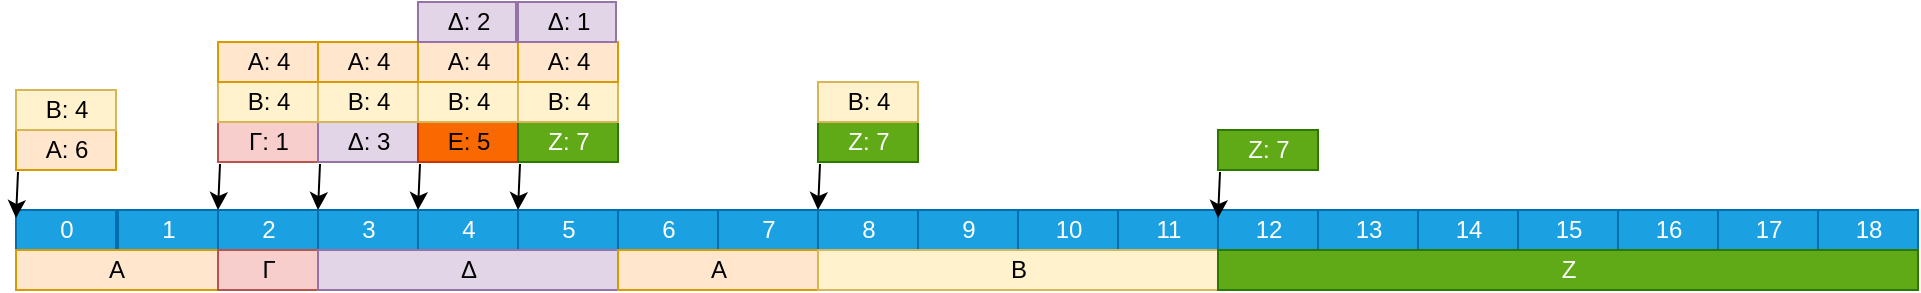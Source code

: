 <mxfile version="20.7.4" type="device"><diagram name="Page-1" id="2c4490ee-f0b8-94ab-5012-d5dc3445f7a3"><mxGraphModel dx="1434" dy="786" grid="1" gridSize="10" guides="1" tooltips="1" connect="0" arrows="1" fold="1" page="1" pageScale="1.5" pageWidth="1169" pageHeight="826" background="none" math="0" shadow="0"><root><mxCell id="0" style=";html=1;"/><mxCell id="1" style=";html=1;" parent="0"/><mxCell id="7a8b956e7d50b54d-360" value="1" style="align=center;html=1;fillColor=#1ba1e2;fontColor=#ffffff;strokeColor=#006EAF;" parent="1" vertex="1"><mxGeometry x="311" y="434" width="50" height="20" as="geometry"/></mxCell><mxCell id="ocXXfXh9jtsV70e3W2vZ-2" value="2" style="align=center;html=1;fillColor=#1ba1e2;fontColor=#ffffff;strokeColor=#006EAF;" parent="1" vertex="1"><mxGeometry x="361" y="434" width="50" height="20" as="geometry"/></mxCell><mxCell id="ocXXfXh9jtsV70e3W2vZ-3" value="3" style="align=center;html=1;fillColor=#1ba1e2;fontColor=#ffffff;strokeColor=#006EAF;" parent="1" vertex="1"><mxGeometry x="411" y="434" width="50" height="20" as="geometry"/></mxCell><mxCell id="ocXXfXh9jtsV70e3W2vZ-4" value="4" style="align=center;html=1;fillColor=#1ba1e2;fontColor=#ffffff;strokeColor=#006EAF;" parent="1" vertex="1"><mxGeometry x="461" y="434" width="50" height="20" as="geometry"/></mxCell><mxCell id="ocXXfXh9jtsV70e3W2vZ-5" value="5" style="align=center;html=1;fillColor=#1ba1e2;fontColor=#ffffff;strokeColor=#006EAF;" parent="1" vertex="1"><mxGeometry x="511" y="434" width="50" height="20" as="geometry"/></mxCell><mxCell id="ocXXfXh9jtsV70e3W2vZ-6" value="6" style="align=center;html=1;fillColor=#1ba1e2;fontColor=#ffffff;strokeColor=#006EAF;" parent="1" vertex="1"><mxGeometry x="561" y="434" width="50" height="20" as="geometry"/></mxCell><mxCell id="ocXXfXh9jtsV70e3W2vZ-7" value="7" style="align=center;html=1;fillColor=#1ba1e2;fontColor=#ffffff;strokeColor=#006EAF;" parent="1" vertex="1"><mxGeometry x="611" y="434" width="50" height="20" as="geometry"/></mxCell><mxCell id="ocXXfXh9jtsV70e3W2vZ-8" value="8" style="align=center;html=1;fillColor=#1ba1e2;fontColor=#ffffff;strokeColor=#006EAF;" parent="1" vertex="1"><mxGeometry x="661" y="434" width="50" height="20" as="geometry"/></mxCell><mxCell id="ocXXfXh9jtsV70e3W2vZ-9" value="9" style="align=center;html=1;fillColor=#1ba1e2;fontColor=#ffffff;strokeColor=#006EAF;" parent="1" vertex="1"><mxGeometry x="711" y="434" width="50" height="20" as="geometry"/></mxCell><mxCell id="ocXXfXh9jtsV70e3W2vZ-10" value="10" style="align=center;html=1;fillColor=#1ba1e2;fontColor=#ffffff;strokeColor=#006EAF;" parent="1" vertex="1"><mxGeometry x="761" y="434" width="50" height="20" as="geometry"/></mxCell><mxCell id="ocXXfXh9jtsV70e3W2vZ-11" value="11" style="align=center;html=1;fillColor=#1ba1e2;fontColor=#ffffff;strokeColor=#006EAF;" parent="1" vertex="1"><mxGeometry x="811" y="434" width="50" height="20" as="geometry"/></mxCell><mxCell id="ocXXfXh9jtsV70e3W2vZ-12" value="12" style="align=center;html=1;fillColor=#1ba1e2;fontColor=#ffffff;strokeColor=#006EAF;" parent="1" vertex="1"><mxGeometry x="861" y="434" width="50" height="20" as="geometry"/></mxCell><mxCell id="ocXXfXh9jtsV70e3W2vZ-13" value="13" style="align=center;html=1;fillColor=#1ba1e2;fontColor=#ffffff;strokeColor=#006EAF;" parent="1" vertex="1"><mxGeometry x="911" y="434" width="50" height="20" as="geometry"/></mxCell><mxCell id="ocXXfXh9jtsV70e3W2vZ-14" value="14" style="align=center;html=1;fillColor=#1ba1e2;fontColor=#ffffff;strokeColor=#006EAF;" parent="1" vertex="1"><mxGeometry x="961" y="434" width="50" height="20" as="geometry"/></mxCell><mxCell id="ocXXfXh9jtsV70e3W2vZ-15" value="15" style="align=center;html=1;fillColor=#1ba1e2;fontColor=#ffffff;strokeColor=#006EAF;" parent="1" vertex="1"><mxGeometry x="1011" y="434" width="50" height="20" as="geometry"/></mxCell><mxCell id="ocXXfXh9jtsV70e3W2vZ-16" value="16" style="align=center;html=1;fillColor=#1ba1e2;fontColor=#ffffff;strokeColor=#006EAF;" parent="1" vertex="1"><mxGeometry x="1061" y="434" width="50" height="20" as="geometry"/></mxCell><mxCell id="ocXXfXh9jtsV70e3W2vZ-17" value="17" style="align=center;html=1;fillColor=#1ba1e2;fontColor=#ffffff;strokeColor=#006EAF;" parent="1" vertex="1"><mxGeometry x="1111" y="434" width="50" height="20" as="geometry"/></mxCell><mxCell id="ocXXfXh9jtsV70e3W2vZ-18" value="18" style="align=center;html=1;fillColor=#1ba1e2;fontColor=#ffffff;strokeColor=#006EAF;" parent="1" vertex="1"><mxGeometry x="1161" y="434" width="50" height="20" as="geometry"/></mxCell><mxCell id="ocXXfXh9jtsV70e3W2vZ-27" value="" style="align=left;html=1;" parent="1" vertex="1"><mxGeometry x="311" y="454" width="50" height="20" as="geometry"/></mxCell><mxCell id="ocXXfXh9jtsV70e3W2vZ-28" value="" style="align=left;html=1;" parent="1" vertex="1"><mxGeometry x="361" y="454" width="50" height="20" as="geometry"/></mxCell><mxCell id="ocXXfXh9jtsV70e3W2vZ-29" value="" style="align=left;html=1;" parent="1" vertex="1"><mxGeometry x="411" y="454" width="50" height="20" as="geometry"/></mxCell><mxCell id="ocXXfXh9jtsV70e3W2vZ-30" value="" style="align=left;html=1;" parent="1" vertex="1"><mxGeometry x="461" y="454" width="50" height="20" as="geometry"/></mxCell><mxCell id="ocXXfXh9jtsV70e3W2vZ-31" value="" style="align=left;html=1;" parent="1" vertex="1"><mxGeometry x="511" y="454" width="50" height="20" as="geometry"/></mxCell><mxCell id="ocXXfXh9jtsV70e3W2vZ-32" value="" style="align=left;html=1;" parent="1" vertex="1"><mxGeometry x="561" y="454" width="50" height="20" as="geometry"/></mxCell><mxCell id="ocXXfXh9jtsV70e3W2vZ-33" value="" style="align=left;html=1;" parent="1" vertex="1"><mxGeometry x="611" y="454" width="50" height="20" as="geometry"/></mxCell><mxCell id="ocXXfXh9jtsV70e3W2vZ-34" value="" style="align=left;html=1;" parent="1" vertex="1"><mxGeometry x="661" y="454" width="50" height="20" as="geometry"/></mxCell><mxCell id="ocXXfXh9jtsV70e3W2vZ-35" value="" style="align=left;html=1;" parent="1" vertex="1"><mxGeometry x="711" y="454" width="50" height="20" as="geometry"/></mxCell><mxCell id="ocXXfXh9jtsV70e3W2vZ-36" value="" style="align=left;html=1;" parent="1" vertex="1"><mxGeometry x="761" y="454" width="50" height="20" as="geometry"/></mxCell><mxCell id="ocXXfXh9jtsV70e3W2vZ-37" value="" style="align=left;html=1;" parent="1" vertex="1"><mxGeometry x="811" y="454" width="50" height="20" as="geometry"/></mxCell><mxCell id="ocXXfXh9jtsV70e3W2vZ-38" value="" style="align=left;html=1;" parent="1" vertex="1"><mxGeometry x="861" y="454" width="50" height="20" as="geometry"/></mxCell><mxCell id="ocXXfXh9jtsV70e3W2vZ-39" value="" style="align=left;html=1;" parent="1" vertex="1"><mxGeometry x="911" y="454" width="50" height="20" as="geometry"/></mxCell><mxCell id="ocXXfXh9jtsV70e3W2vZ-40" value="" style="align=left;html=1;" parent="1" vertex="1"><mxGeometry x="961" y="454" width="50" height="20" as="geometry"/></mxCell><mxCell id="ocXXfXh9jtsV70e3W2vZ-41" value="" style="align=left;html=1;" parent="1" vertex="1"><mxGeometry x="1011" y="454" width="50" height="20" as="geometry"/></mxCell><mxCell id="ocXXfXh9jtsV70e3W2vZ-42" value="" style="align=left;html=1;" parent="1" vertex="1"><mxGeometry x="1061" y="454" width="50" height="20" as="geometry"/></mxCell><mxCell id="ocXXfXh9jtsV70e3W2vZ-43" value="" style="align=left;html=1;" parent="1" vertex="1"><mxGeometry x="1111" y="454" width="50" height="20" as="geometry"/></mxCell><mxCell id="ocXXfXh9jtsV70e3W2vZ-44" value="" style="align=left;html=1;" parent="1" vertex="1"><mxGeometry x="1161" y="454" width="50" height="20" as="geometry"/></mxCell><mxCell id="7gF0Tf_g5iMxFU4RPI8y-6" value="Γ: 1" style="align=center;html=1;fillColor=#f8cecc;strokeColor=#b85450;" vertex="1" parent="1"><mxGeometry x="361" y="390" width="50" height="20" as="geometry"/></mxCell><mxCell id="7gF0Tf_g5iMxFU4RPI8y-7" value="" style="endArrow=classic;html=1;rounded=0;entryX=0;entryY=0.2;entryDx=0;entryDy=0;entryPerimeter=0;exitX=0.02;exitY=1.05;exitDx=0;exitDy=0;exitPerimeter=0;" edge="1" parent="1" source="7gF0Tf_g5iMxFU4RPI8y-6"><mxGeometry width="50" height="50" relative="1" as="geometry"><mxPoint x="781" y="520" as="sourcePoint"/><mxPoint x="361" y="434" as="targetPoint"/></mxGeometry></mxCell><mxCell id="7gF0Tf_g5iMxFU4RPI8y-8" value="0" style="align=center;html=1;fillColor=#1ba1e2;fontColor=#ffffff;strokeColor=#006EAF;" vertex="1" parent="1"><mxGeometry x="260" y="434" width="50" height="20" as="geometry"/></mxCell><mxCell id="7gF0Tf_g5iMxFU4RPI8y-10" value="" style="align=left;html=1;" vertex="1" parent="1"><mxGeometry x="260" y="454" width="50" height="20" as="geometry"/></mxCell><mxCell id="7gF0Tf_g5iMxFU4RPI8y-13" value="A: 6" style="align=center;html=1;fillColor=#ffe6cc;strokeColor=#d79b00;" vertex="1" parent="1"><mxGeometry x="260" y="394" width="50" height="20" as="geometry"/></mxCell><mxCell id="7gF0Tf_g5iMxFU4RPI8y-14" value="B: 4" style="align=center;html=1;fillColor=#fff2cc;strokeColor=#d6b656;" vertex="1" parent="1"><mxGeometry x="260" y="374" width="50" height="20" as="geometry"/></mxCell><mxCell id="7gF0Tf_g5iMxFU4RPI8y-15" value="" style="endArrow=classic;html=1;rounded=0;entryX=0;entryY=0.2;entryDx=0;entryDy=0;entryPerimeter=0;exitX=0.02;exitY=1.05;exitDx=0;exitDy=0;exitPerimeter=0;" edge="1" parent="1" source="7gF0Tf_g5iMxFU4RPI8y-13" target="7gF0Tf_g5iMxFU4RPI8y-8"><mxGeometry width="50" height="50" relative="1" as="geometry"><mxPoint x="680" y="524" as="sourcePoint"/><mxPoint x="730" y="474" as="targetPoint"/></mxGeometry></mxCell><mxCell id="7gF0Tf_g5iMxFU4RPI8y-18" value="Α" style="rounded=0;whiteSpace=wrap;html=1;fillColor=#ffe6cc;strokeColor=#d79b00;" vertex="1" parent="1"><mxGeometry x="260" y="454" width="101" height="20" as="geometry"/></mxCell><mxCell id="7gF0Tf_g5iMxFU4RPI8y-19" value="B: 4" style="align=center;html=1;fillColor=#fff2cc;strokeColor=#d6b656;" vertex="1" parent="1"><mxGeometry x="361" y="370" width="50" height="20" as="geometry"/></mxCell><mxCell id="7gF0Tf_g5iMxFU4RPI8y-20" value="A: 4" style="align=center;html=1;fillColor=#ffe6cc;strokeColor=#d79b00;" vertex="1" parent="1"><mxGeometry x="361" y="350" width="50" height="20" as="geometry"/></mxCell><mxCell id="7gF0Tf_g5iMxFU4RPI8y-21" value="Γ" style="align=center;html=1;fillColor=#f8cecc;strokeColor=#b85450;" vertex="1" parent="1"><mxGeometry x="361" y="454" width="50" height="20" as="geometry"/></mxCell><mxCell id="7gF0Tf_g5iMxFU4RPI8y-22" value="Δ: 3" style="align=center;html=1;fillColor=#e1d5e7;strokeColor=#9673a6;" vertex="1" parent="1"><mxGeometry x="411" y="390" width="50" height="20" as="geometry"/></mxCell><mxCell id="7gF0Tf_g5iMxFU4RPI8y-23" value="" style="endArrow=classic;html=1;rounded=0;entryX=0;entryY=0.2;entryDx=0;entryDy=0;entryPerimeter=0;exitX=0.02;exitY=1.05;exitDx=0;exitDy=0;exitPerimeter=0;" edge="1" parent="1" source="7gF0Tf_g5iMxFU4RPI8y-22"><mxGeometry width="50" height="50" relative="1" as="geometry"><mxPoint x="831" y="520" as="sourcePoint"/><mxPoint x="411" y="434" as="targetPoint"/></mxGeometry></mxCell><mxCell id="7gF0Tf_g5iMxFU4RPI8y-24" value="B: 4" style="align=center;html=1;fillColor=#fff2cc;strokeColor=#d6b656;" vertex="1" parent="1"><mxGeometry x="411" y="370" width="50" height="20" as="geometry"/></mxCell><mxCell id="7gF0Tf_g5iMxFU4RPI8y-25" value="A: 4" style="align=center;html=1;fillColor=#ffe6cc;strokeColor=#d79b00;" vertex="1" parent="1"><mxGeometry x="411" y="350" width="50" height="20" as="geometry"/></mxCell><mxCell id="7gF0Tf_g5iMxFU4RPI8y-26" value="Δ" style="align=center;html=1;fillColor=#e1d5e7;strokeColor=#9673a6;" vertex="1" parent="1"><mxGeometry x="411" y="454" width="150" height="20" as="geometry"/></mxCell><mxCell id="7gF0Tf_g5iMxFU4RPI8y-27" value="Ε: 5" style="align=center;html=1;fillColor=#fa6800;strokeColor=#C73500;fontColor=#000000;" vertex="1" parent="1"><mxGeometry x="461" y="390" width="50" height="20" as="geometry"/></mxCell><mxCell id="7gF0Tf_g5iMxFU4RPI8y-28" value="" style="endArrow=classic;html=1;rounded=0;entryX=0;entryY=0.2;entryDx=0;entryDy=0;entryPerimeter=0;exitX=0.02;exitY=1.05;exitDx=0;exitDy=0;exitPerimeter=0;" edge="1" parent="1" source="7gF0Tf_g5iMxFU4RPI8y-27"><mxGeometry width="50" height="50" relative="1" as="geometry"><mxPoint x="881" y="520" as="sourcePoint"/><mxPoint x="461" y="434" as="targetPoint"/></mxGeometry></mxCell><mxCell id="7gF0Tf_g5iMxFU4RPI8y-29" value="B: 4" style="align=center;html=1;fillColor=#fff2cc;strokeColor=#d6b656;" vertex="1" parent="1"><mxGeometry x="461" y="370" width="50" height="20" as="geometry"/></mxCell><mxCell id="7gF0Tf_g5iMxFU4RPI8y-30" value="A: 4" style="align=center;html=1;fillColor=#ffe6cc;strokeColor=#d79b00;" vertex="1" parent="1"><mxGeometry x="461" y="350" width="50" height="20" as="geometry"/></mxCell><mxCell id="7gF0Tf_g5iMxFU4RPI8y-31" value="Ζ: 7" style="align=center;html=1;fillColor=#60a917;strokeColor=#2D7600;fontColor=#ffffff;" vertex="1" parent="1"><mxGeometry x="511" y="390" width="50" height="20" as="geometry"/></mxCell><mxCell id="7gF0Tf_g5iMxFU4RPI8y-32" value="" style="endArrow=classic;html=1;rounded=0;entryX=0;entryY=0.2;entryDx=0;entryDy=0;entryPerimeter=0;exitX=0.02;exitY=1.05;exitDx=0;exitDy=0;exitPerimeter=0;" edge="1" parent="1" source="7gF0Tf_g5iMxFU4RPI8y-31"><mxGeometry width="50" height="50" relative="1" as="geometry"><mxPoint x="931" y="520" as="sourcePoint"/><mxPoint x="511" y="434" as="targetPoint"/></mxGeometry></mxCell><mxCell id="7gF0Tf_g5iMxFU4RPI8y-33" value="B: 4" style="align=center;html=1;fillColor=#fff2cc;strokeColor=#d6b656;" vertex="1" parent="1"><mxGeometry x="511" y="370" width="50" height="20" as="geometry"/></mxCell><mxCell id="7gF0Tf_g5iMxFU4RPI8y-34" value="A: 4" style="align=center;html=1;fillColor=#ffe6cc;strokeColor=#d79b00;" vertex="1" parent="1"><mxGeometry x="511" y="350" width="50" height="20" as="geometry"/></mxCell><mxCell id="7gF0Tf_g5iMxFU4RPI8y-35" value="Α" style="align=center;html=1;fillColor=#ffe6cc;strokeColor=#d79b00;" vertex="1" parent="1"><mxGeometry x="561" y="454" width="100" height="20" as="geometry"/></mxCell><mxCell id="7gF0Tf_g5iMxFU4RPI8y-36" value="Ζ: 7" style="align=center;html=1;fillColor=#60a917;strokeColor=#2D7600;fontColor=#ffffff;" vertex="1" parent="1"><mxGeometry x="661" y="390" width="50" height="20" as="geometry"/></mxCell><mxCell id="7gF0Tf_g5iMxFU4RPI8y-37" value="" style="endArrow=classic;html=1;rounded=0;entryX=0;entryY=0.2;entryDx=0;entryDy=0;entryPerimeter=0;exitX=0.02;exitY=1.05;exitDx=0;exitDy=0;exitPerimeter=0;" edge="1" parent="1" source="7gF0Tf_g5iMxFU4RPI8y-36"><mxGeometry width="50" height="50" relative="1" as="geometry"><mxPoint x="1081" y="520" as="sourcePoint"/><mxPoint x="661" y="434" as="targetPoint"/></mxGeometry></mxCell><mxCell id="7gF0Tf_g5iMxFU4RPI8y-38" value="B: 4" style="align=center;html=1;fillColor=#fff2cc;strokeColor=#d6b656;" vertex="1" parent="1"><mxGeometry x="661" y="370" width="50" height="20" as="geometry"/></mxCell><mxCell id="7gF0Tf_g5iMxFU4RPI8y-39" value="Β" style="align=center;html=1;fillColor=#fff2cc;strokeColor=#d6b656;" vertex="1" parent="1"><mxGeometry x="661" y="454" width="200" height="20" as="geometry"/></mxCell><mxCell id="7gF0Tf_g5iMxFU4RPI8y-40" value="Ζ: 7" style="align=center;html=1;fillColor=#60a917;strokeColor=#2D7600;fontColor=#ffffff;" vertex="1" parent="1"><mxGeometry x="861" y="394" width="50" height="20" as="geometry"/></mxCell><mxCell id="7gF0Tf_g5iMxFU4RPI8y-41" value="" style="endArrow=classic;html=1;rounded=0;entryX=0;entryY=0.2;entryDx=0;entryDy=0;entryPerimeter=0;exitX=0.02;exitY=1.05;exitDx=0;exitDy=0;exitPerimeter=0;" edge="1" parent="1" source="7gF0Tf_g5iMxFU4RPI8y-40"><mxGeometry width="50" height="50" relative="1" as="geometry"><mxPoint x="1281" y="524" as="sourcePoint"/><mxPoint x="861" y="438" as="targetPoint"/></mxGeometry></mxCell><mxCell id="7gF0Tf_g5iMxFU4RPI8y-42" value="Ζ" style="align=center;html=1;fillColor=#60a917;strokeColor=#2D7600;fontColor=#ffffff;" vertex="1" parent="1"><mxGeometry x="861" y="454" width="350" height="20" as="geometry"/></mxCell><mxCell id="7gF0Tf_g5iMxFU4RPI8y-43" value="Δ: 2" style="align=center;html=1;fillColor=#e1d5e7;strokeColor=#9673a6;" vertex="1" parent="1"><mxGeometry x="461" y="330" width="49" height="20" as="geometry"/></mxCell><mxCell id="7gF0Tf_g5iMxFU4RPI8y-44" value="Δ: 1" style="align=center;html=1;fillColor=#e1d5e7;strokeColor=#9673a6;" vertex="1" parent="1"><mxGeometry x="511" y="330" width="49" height="20" as="geometry"/></mxCell></root></mxGraphModel></diagram></mxfile>